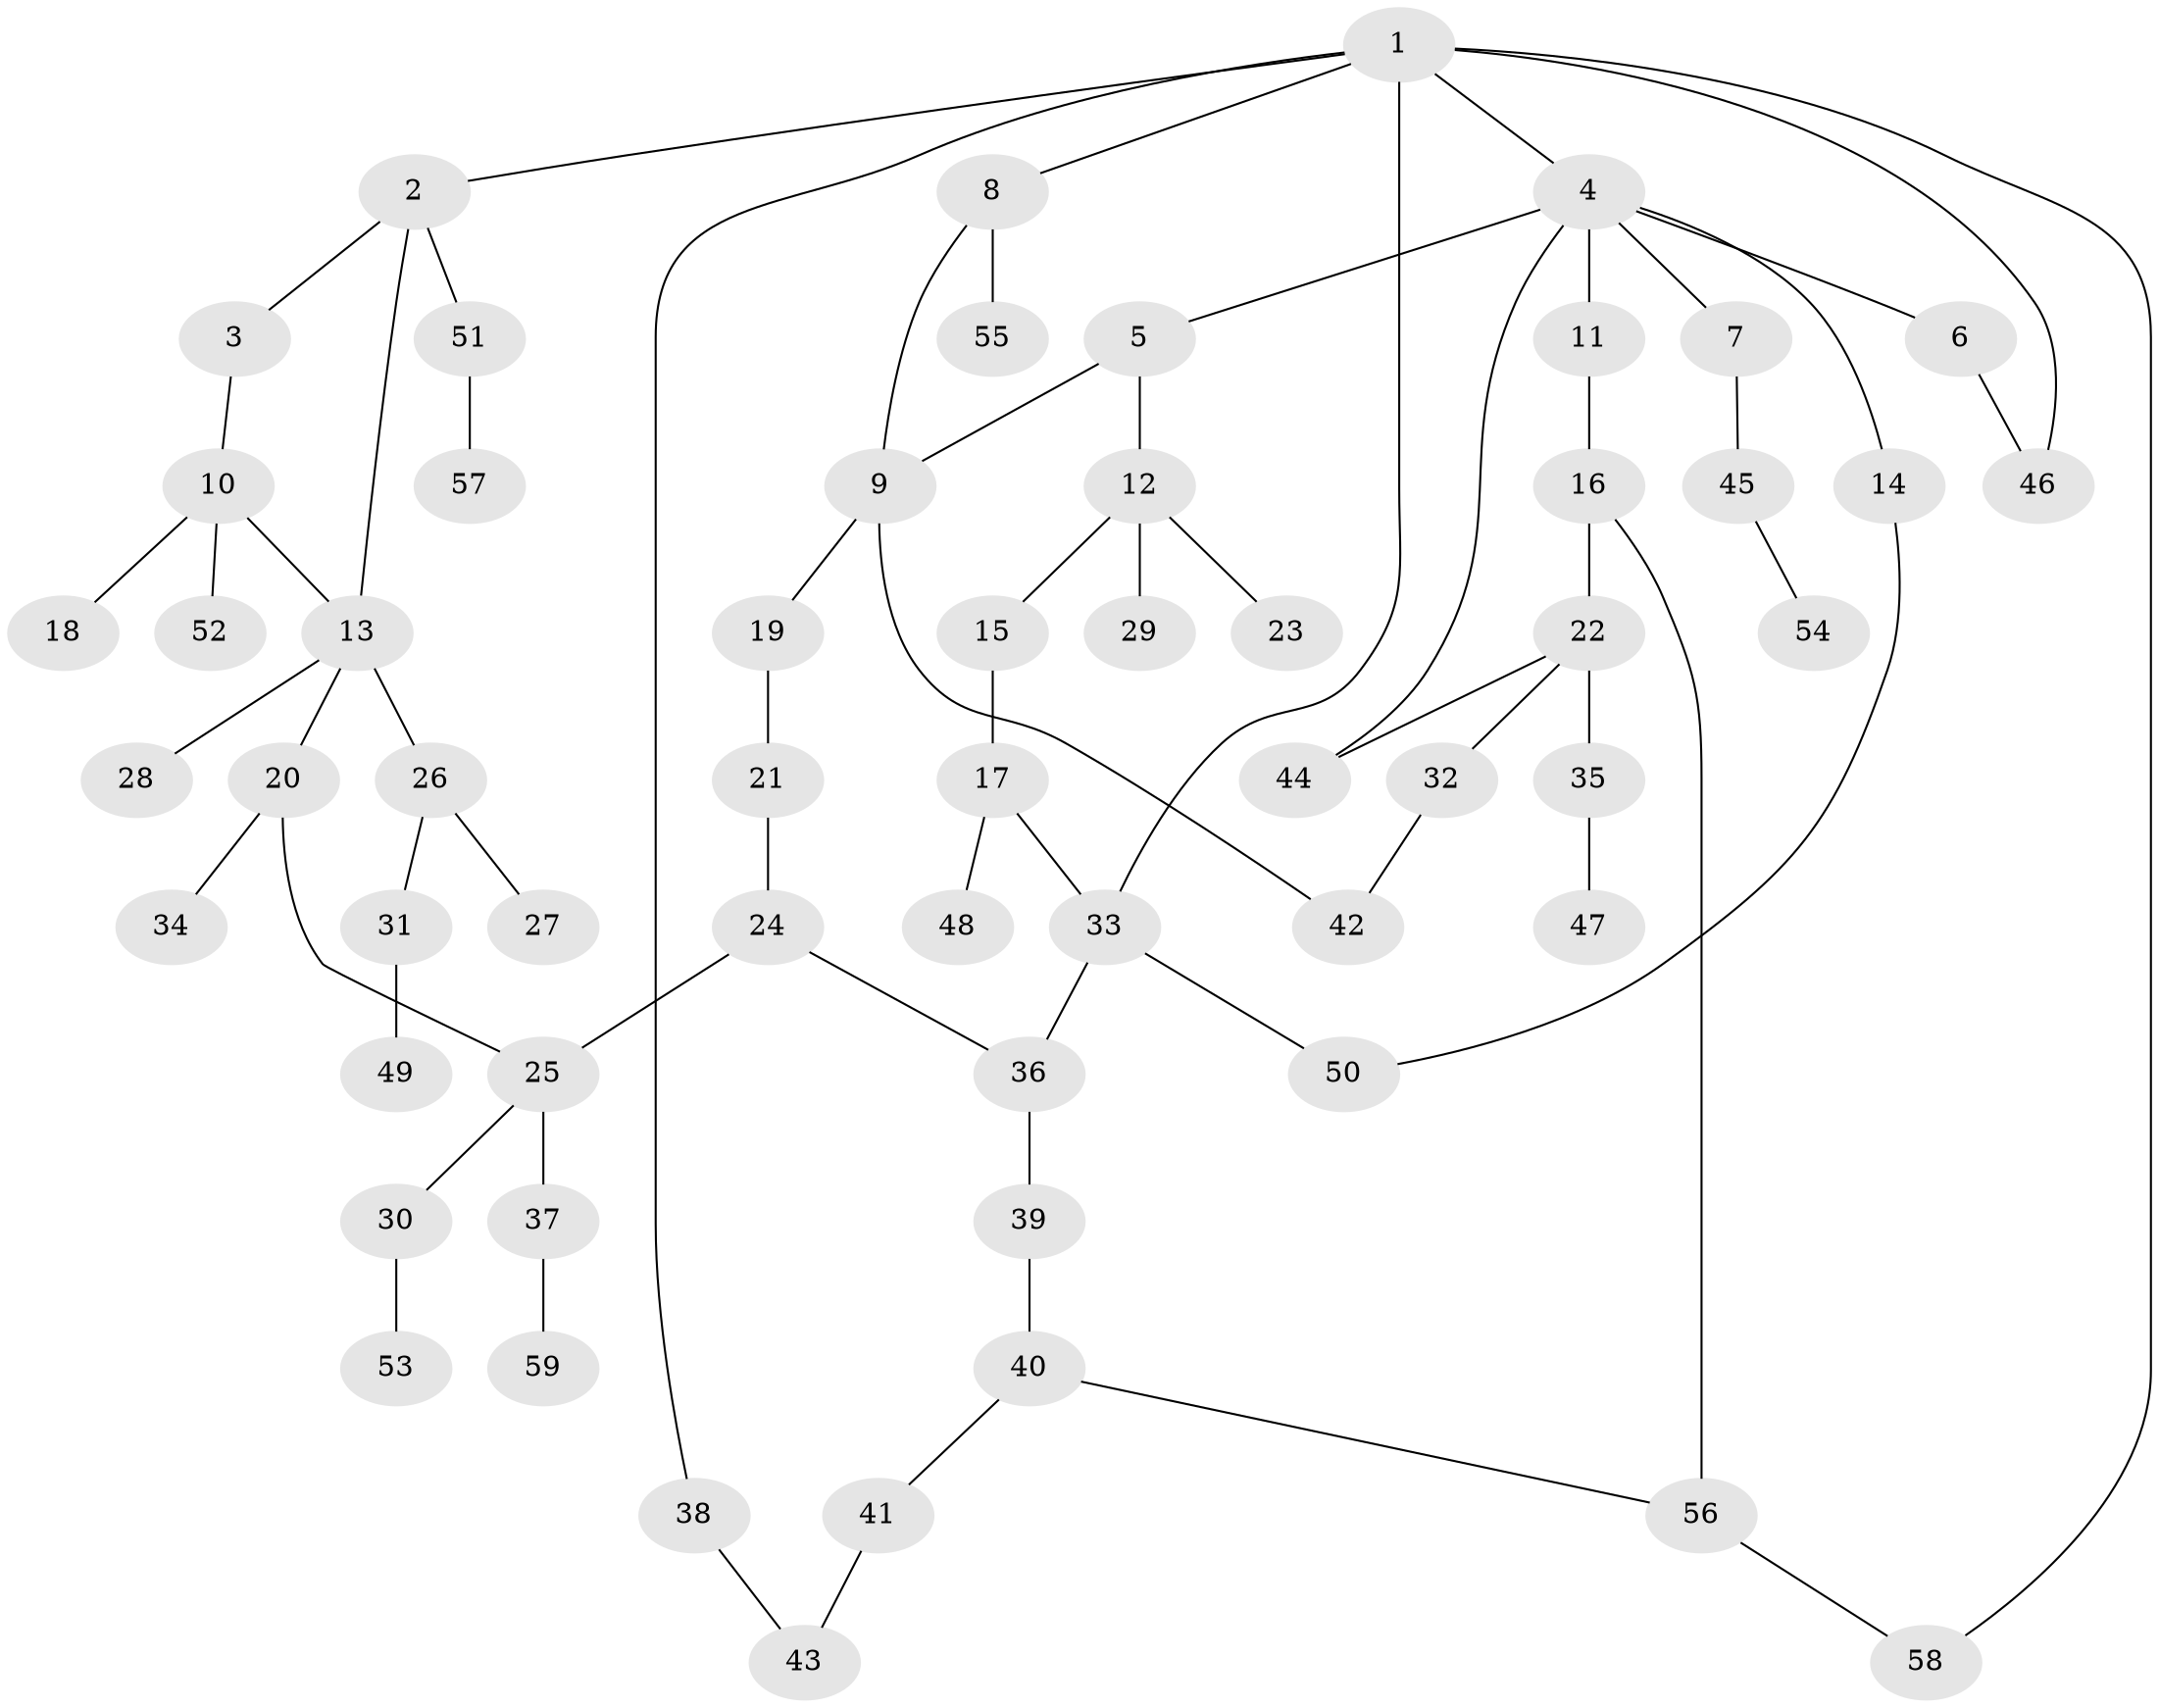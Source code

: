 // Generated by graph-tools (version 1.1) at 2025/34/03/09/25 02:34:30]
// undirected, 59 vertices, 70 edges
graph export_dot {
graph [start="1"]
  node [color=gray90,style=filled];
  1;
  2;
  3;
  4;
  5;
  6;
  7;
  8;
  9;
  10;
  11;
  12;
  13;
  14;
  15;
  16;
  17;
  18;
  19;
  20;
  21;
  22;
  23;
  24;
  25;
  26;
  27;
  28;
  29;
  30;
  31;
  32;
  33;
  34;
  35;
  36;
  37;
  38;
  39;
  40;
  41;
  42;
  43;
  44;
  45;
  46;
  47;
  48;
  49;
  50;
  51;
  52;
  53;
  54;
  55;
  56;
  57;
  58;
  59;
  1 -- 2;
  1 -- 4;
  1 -- 8;
  1 -- 38;
  1 -- 58;
  1 -- 46;
  1 -- 33;
  2 -- 3;
  2 -- 13;
  2 -- 51;
  3 -- 10;
  4 -- 5;
  4 -- 6;
  4 -- 7;
  4 -- 11;
  4 -- 14;
  4 -- 44;
  5 -- 9;
  5 -- 12;
  6 -- 46;
  7 -- 45;
  8 -- 55;
  8 -- 9;
  9 -- 19;
  9 -- 42;
  10 -- 18;
  10 -- 52;
  10 -- 13;
  11 -- 16;
  12 -- 15;
  12 -- 23;
  12 -- 29;
  13 -- 20;
  13 -- 26;
  13 -- 28;
  14 -- 50;
  15 -- 17;
  16 -- 22;
  16 -- 56;
  17 -- 33;
  17 -- 48;
  19 -- 21;
  20 -- 34;
  20 -- 25;
  21 -- 24;
  22 -- 32;
  22 -- 35;
  22 -- 44;
  24 -- 25;
  24 -- 36;
  25 -- 30;
  25 -- 37;
  26 -- 27;
  26 -- 31;
  30 -- 53;
  31 -- 49;
  32 -- 42;
  33 -- 36;
  33 -- 50;
  35 -- 47;
  36 -- 39;
  37 -- 59;
  38 -- 43;
  39 -- 40;
  40 -- 41;
  40 -- 56;
  41 -- 43;
  45 -- 54;
  51 -- 57;
  56 -- 58;
}
